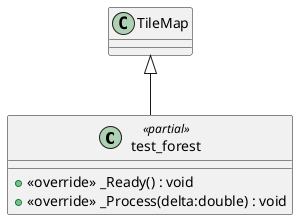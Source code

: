 @startuml
class test_forest <<partial>> {
    + <<override>> _Ready() : void
    + <<override>> _Process(delta:double) : void
}
TileMap <|-- test_forest
@enduml
